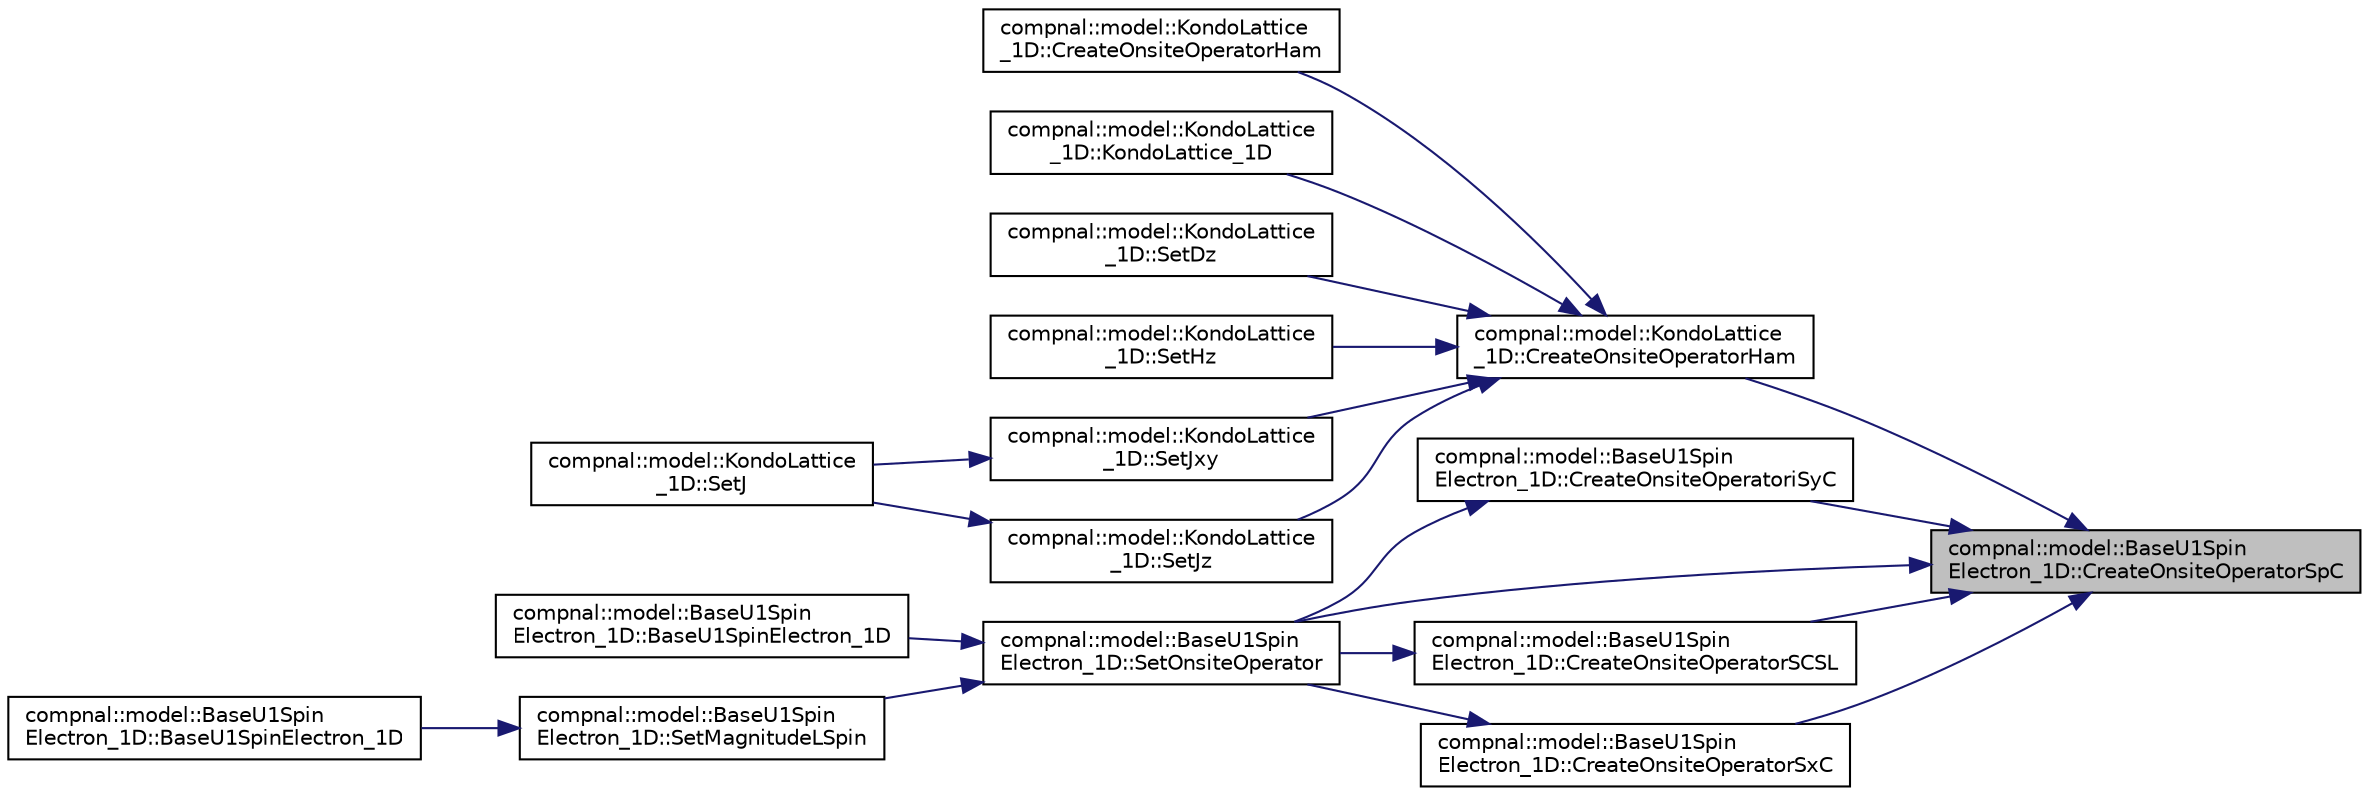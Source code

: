 digraph "compnal::model::BaseU1SpinElectron_1D::CreateOnsiteOperatorSpC"
{
 // INTERACTIVE_SVG=YES
 // LATEX_PDF_SIZE
  edge [fontname="Helvetica",fontsize="10",labelfontname="Helvetica",labelfontsize="10"];
  node [fontname="Helvetica",fontsize="10",shape=record];
  rankdir="RL";
  Node1 [label="compnal::model::BaseU1Spin\lElectron_1D::CreateOnsiteOperatorSpC",height=0.2,width=0.4,color="black", fillcolor="grey75", style="filled", fontcolor="black",tooltip="Generate the raising operator for spin of the electrons ."];
  Node1 -> Node2 [dir="back",color="midnightblue",fontsize="10",style="solid",fontname="Helvetica"];
  Node2 [label="compnal::model::KondoLattice\l_1D::CreateOnsiteOperatorHam",height=0.2,width=0.4,color="black", fillcolor="white", style="filled",URL="$d1/d89/classcompnal_1_1model_1_1_kondo_lattice__1_d.html#a8aa204ed680f83dc5b019d753c279b74",tooltip="Create the onsite Hamiltonian."];
  Node2 -> Node3 [dir="back",color="midnightblue",fontsize="10",style="solid",fontname="Helvetica"];
  Node3 [label="compnal::model::KondoLattice\l_1D::CreateOnsiteOperatorHam",height=0.2,width=0.4,color="black", fillcolor="white", style="filled",URL="$d1/d89/classcompnal_1_1model_1_1_kondo_lattice__1_d.html#ae555464e673a16e4845b7ebd2b039d7a",tooltip="Create the onsite Hamiltonian."];
  Node2 -> Node4 [dir="back",color="midnightblue",fontsize="10",style="solid",fontname="Helvetica"];
  Node4 [label="compnal::model::KondoLattice\l_1D::KondoLattice_1D",height=0.2,width=0.4,color="black", fillcolor="white", style="filled",URL="$d1/d89/classcompnal_1_1model_1_1_kondo_lattice__1_d.html#a438af116c62d9acf3cb85ecdb3cb597a",tooltip="Constructor of KondoLattice_1D."];
  Node2 -> Node5 [dir="back",color="midnightblue",fontsize="10",style="solid",fontname="Helvetica"];
  Node5 [label="compnal::model::KondoLattice\l_1D::SetDz",height=0.2,width=0.4,color="black", fillcolor="white", style="filled",URL="$d1/d89/classcompnal_1_1model_1_1_kondo_lattice__1_d.html#a78e66c74774aa14500200df9328cb99e",tooltip="Set the uniaxial anisotropy to the z-direction ."];
  Node2 -> Node6 [dir="back",color="midnightblue",fontsize="10",style="solid",fontname="Helvetica"];
  Node6 [label="compnal::model::KondoLattice\l_1D::SetHz",height=0.2,width=0.4,color="black", fillcolor="white", style="filled",URL="$d1/d89/classcompnal_1_1model_1_1_kondo_lattice__1_d.html#a6e57deed8aa7c2aab00e760d4ea353f3",tooltip="Set the magnetic fields for the z-direction."];
  Node2 -> Node7 [dir="back",color="midnightblue",fontsize="10",style="solid",fontname="Helvetica"];
  Node7 [label="compnal::model::KondoLattice\l_1D::SetJxy",height=0.2,width=0.4,color="black", fillcolor="white", style="filled",URL="$d1/d89/classcompnal_1_1model_1_1_kondo_lattice__1_d.html#ad7fcb6d909257d2eaaa76f5a35b42d5e",tooltip="Set the Kondo exchange coupling along the x, y-direction ."];
  Node7 -> Node8 [dir="back",color="midnightblue",fontsize="10",style="solid",fontname="Helvetica"];
  Node8 [label="compnal::model::KondoLattice\l_1D::SetJ",height=0.2,width=0.4,color="black", fillcolor="white", style="filled",URL="$d1/d89/classcompnal_1_1model_1_1_kondo_lattice__1_d.html#ac230631d37c5ce264ba86d5787e622dc",tooltip="Set the Kondo exchange coupling along the z-direction  and the x, y-direction ."];
  Node2 -> Node9 [dir="back",color="midnightblue",fontsize="10",style="solid",fontname="Helvetica"];
  Node9 [label="compnal::model::KondoLattice\l_1D::SetJz",height=0.2,width=0.4,color="black", fillcolor="white", style="filled",URL="$d1/d89/classcompnal_1_1model_1_1_kondo_lattice__1_d.html#a32def5292209d1afc774b7d26808cb21",tooltip="Set the Kondo exchange coupling along the z-direction ."];
  Node9 -> Node8 [dir="back",color="midnightblue",fontsize="10",style="solid",fontname="Helvetica"];
  Node1 -> Node10 [dir="back",color="midnightblue",fontsize="10",style="solid",fontname="Helvetica"];
  Node10 [label="compnal::model::BaseU1Spin\lElectron_1D::CreateOnsiteOperatoriSyC",height=0.2,width=0.4,color="black", fillcolor="white", style="filled",URL="$de/d75/classcompnal_1_1model_1_1_base_u1_spin_electron__1_d.html#a2655d8d78f7eaf41ace9ce5a9c8ac90d",tooltip="Generate the spin operator for the y-direction for the electrons . Here  is the the imaginary unit."];
  Node10 -> Node11 [dir="back",color="midnightblue",fontsize="10",style="solid",fontname="Helvetica"];
  Node11 [label="compnal::model::BaseU1Spin\lElectron_1D::SetOnsiteOperator",height=0.2,width=0.4,color="black", fillcolor="white", style="filled",URL="$de/d75/classcompnal_1_1model_1_1_base_u1_spin_electron__1_d.html#a3b7543af8237ac54917e92bd20811f23",tooltip="Set onsite operators."];
  Node11 -> Node12 [dir="back",color="midnightblue",fontsize="10",style="solid",fontname="Helvetica"];
  Node12 [label="compnal::model::BaseU1Spin\lElectron_1D::BaseU1SpinElectron_1D",height=0.2,width=0.4,color="black", fillcolor="white", style="filled",URL="$de/d75/classcompnal_1_1model_1_1_base_u1_spin_electron__1_d.html#ace952a54f1c61f82eab2c93be8254409",tooltip="Constructor of BaseU1SpinElectron_1D class."];
  Node11 -> Node13 [dir="back",color="midnightblue",fontsize="10",style="solid",fontname="Helvetica"];
  Node13 [label="compnal::model::BaseU1Spin\lElectron_1D::SetMagnitudeLSpin",height=0.2,width=0.4,color="black", fillcolor="white", style="filled",URL="$de/d75/classcompnal_1_1model_1_1_base_u1_spin_electron__1_d.html#ada273807b072a3a3a12062de109413aa",tooltip="Set the magnitude of the spin ."];
  Node13 -> Node14 [dir="back",color="midnightblue",fontsize="10",style="solid",fontname="Helvetica"];
  Node14 [label="compnal::model::BaseU1Spin\lElectron_1D::BaseU1SpinElectron_1D",height=0.2,width=0.4,color="black", fillcolor="white", style="filled",URL="$de/d75/classcompnal_1_1model_1_1_base_u1_spin_electron__1_d.html#a679ded7b05555a3a8ac29859bb172b99",tooltip="Constructor of BaseU1SpinElectron_1D class."];
  Node1 -> Node15 [dir="back",color="midnightblue",fontsize="10",style="solid",fontname="Helvetica"];
  Node15 [label="compnal::model::BaseU1Spin\lElectron_1D::CreateOnsiteOperatorSCSL",height=0.2,width=0.4,color="black", fillcolor="white", style="filled",URL="$de/d75/classcompnal_1_1model_1_1_base_u1_spin_electron__1_d.html#a2c054874201636966a39102673b8a452",tooltip="Generate ."];
  Node15 -> Node11 [dir="back",color="midnightblue",fontsize="10",style="solid",fontname="Helvetica"];
  Node1 -> Node16 [dir="back",color="midnightblue",fontsize="10",style="solid",fontname="Helvetica"];
  Node16 [label="compnal::model::BaseU1Spin\lElectron_1D::CreateOnsiteOperatorSxC",height=0.2,width=0.4,color="black", fillcolor="white", style="filled",URL="$de/d75/classcompnal_1_1model_1_1_base_u1_spin_electron__1_d.html#abab0b145dc1e793803578d48b9a66bd0",tooltip="Generate the spin operator for the x-direction for the electrons ."];
  Node16 -> Node11 [dir="back",color="midnightblue",fontsize="10",style="solid",fontname="Helvetica"];
  Node1 -> Node11 [dir="back",color="midnightblue",fontsize="10",style="solid",fontname="Helvetica"];
}

